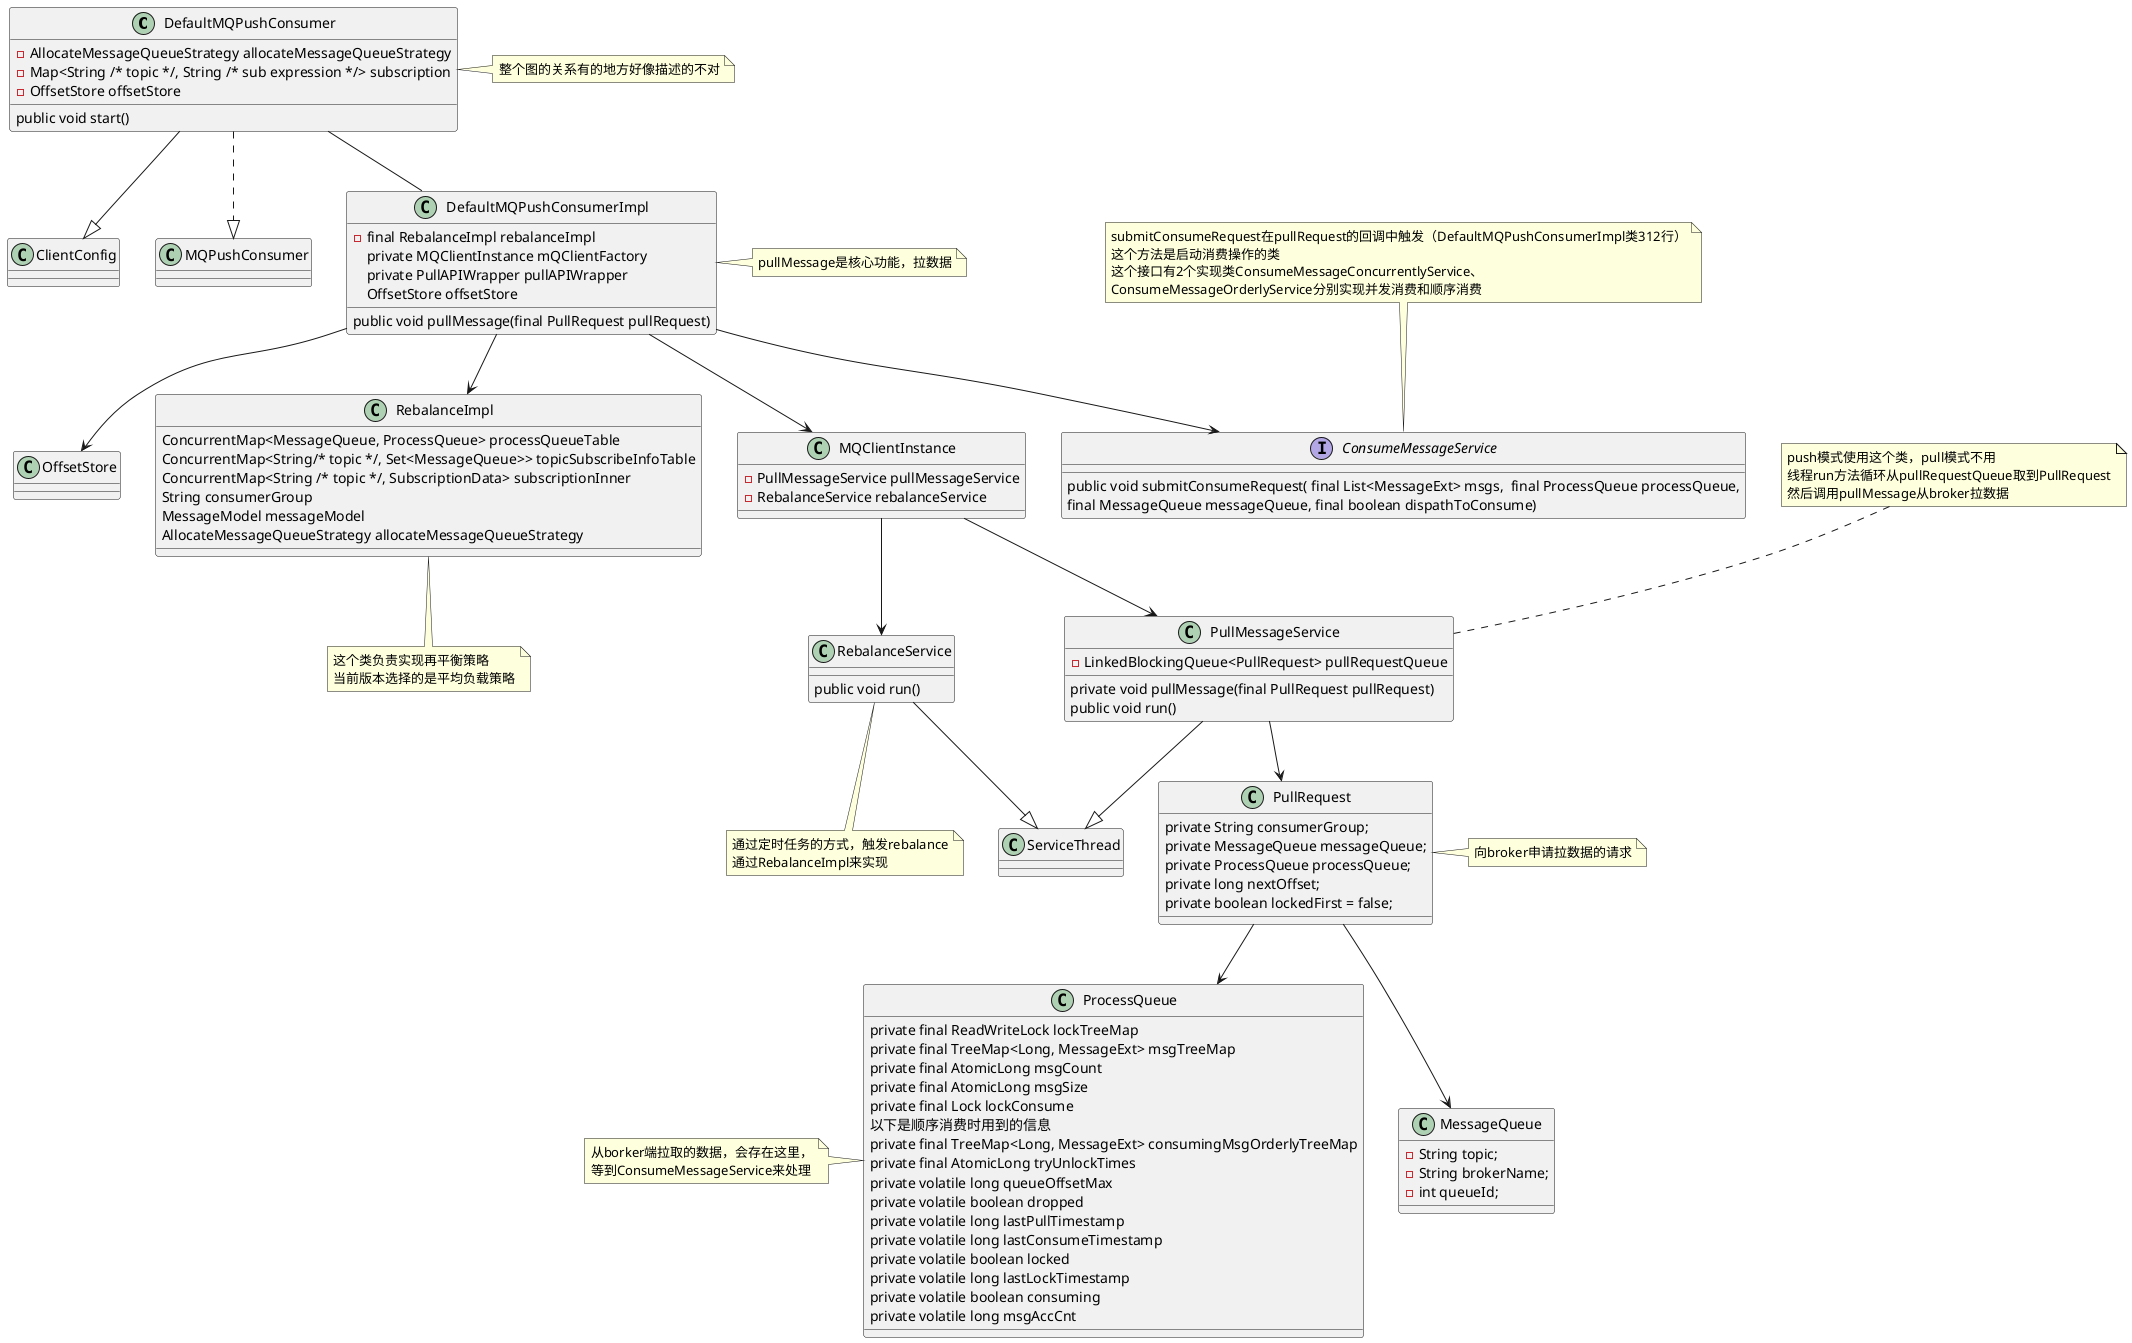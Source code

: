 @startuml

class DefaultMQPushConsumer{
     -  AllocateMessageQueueStrategy allocateMessageQueueStrategy
     -Map<String /* topic */, String /* sub expression */> subscription
     - OffsetStore offsetStore
     public void start()

}
note right:整个图的关系有的地方好像描述的不对
class ClientConfig{

}

DefaultMQPushConsumer--|>ClientConfig
class MQPushConsumer{
}
DefaultMQPushConsumer..|>MQPushConsumer


class DefaultMQPushConsumerImpl{

     - final RebalanceImpl rebalanceImpl
  private MQClientInstance mQClientFactory
    private PullAPIWrapper pullAPIWrapper
     OffsetStore offsetStore
    public void pullMessage(final PullRequest pullRequest)

}
note right:pullMessage是核心功能，拉数据
DefaultMQPushConsumerImpl -->RebalanceImpl
'RebalanceImpl-->ProcessQueue
'RebalanceImpl-->MessageQueue

interface ConsumeMessageService{
 public void submitConsumeRequest( final List<MessageExt> msgs,  final ProcessQueue processQueue,
    final MessageQueue messageQueue, final boolean dispathToConsume)
}
note top
    submitConsumeRequest在pullRequest的回调中触发（DefaultMQPushConsumerImpl类312行）
    这个方法是启动消费操作的类
    这个接口有2个实现类ConsumeMessageConcurrentlyService、
    ConsumeMessageOrderlyService分别实现并发消费和顺序消费
end note
DefaultMQPushConsumerImpl-->ConsumeMessageService
 class RebalanceImpl{
     ConcurrentMap<MessageQueue, ProcessQueue> processQueueTable
        ConcurrentMap<String/* topic */, Set<MessageQueue>> topicSubscribeInfoTable
        ConcurrentMap<String /* topic */, SubscriptionData> subscriptionInner
      String consumerGroup
      MessageModel messageModel
      AllocateMessageQueueStrategy allocateMessageQueueStrategy
}
note bottom
 这个类负责实现再平衡策略
 当前版本选择的是平均负载策略
end note
class ProcessQueue{
}


class MQClientInstance{
    - PullMessageService pullMessageService
    - RebalanceService rebalanceService

}


class PullMessageService{
    - LinkedBlockingQueue<PullRequest> pullRequestQueue
   private void pullMessage(final PullRequest pullRequest)
   public void run()

}
    note top
    push模式使用这个类，pull模式不用
    线程run方法循环从pullRequestQueue取到PullRequest
    然后调用pullMessage从broker拉数据
    end note

class RebalanceService{
 public void run()
}
note bottom
 通过定时任务的方式，触发rebalance
 通过RebalanceImpl来实现
end note
RebalanceService--|>ServiceThread
MQClientInstance -->RebalanceService
class PullRequest{
  private String consumerGroup;
    private MessageQueue messageQueue;
    private ProcessQueue processQueue;
    private long nextOffset;
    private boolean lockedFirst = false;

}
note right:向broker申请拉数据的请求

class MessageQueue{
    - String topic;
    - String brokerName;
    - int queueId;
}

class ProcessQueue{
    private final ReadWriteLock lockTreeMap
    private final TreeMap<Long, MessageExt> msgTreeMap
    private final AtomicLong msgCount
    private final AtomicLong msgSize
    private final Lock lockConsume
    以下是顺序消费时用到的信息
    private final TreeMap<Long, MessageExt> consumingMsgOrderlyTreeMap
    private final AtomicLong tryUnlockTimes
    private volatile long queueOffsetMax
    private volatile boolean dropped
    private volatile long lastPullTimestamp
    private volatile long lastConsumeTimestamp
    private volatile boolean locked
    private volatile long lastLockTimestamp
    private volatile boolean consuming
    private volatile long msgAccCnt

}
note left
    从borker端拉取的数据，会存在这里，
    等到ConsumeMessageService来处理
end note
PullMessageService-->PullRequest
PullRequest-->MessageQueue
PullRequest-->ProcessQueue

class ServiceThread{

}

PullMessageService --|>ServiceThread
DefaultMQPushConsumer -- DefaultMQPushConsumerImpl
'DefaultMQPushConsumer --> OffsetStore
DefaultMQPushConsumerImpl --> OffsetStore
DefaultMQPushConsumerImpl -->MQClientInstance
MQClientInstance -->PullMessageService

@enduml